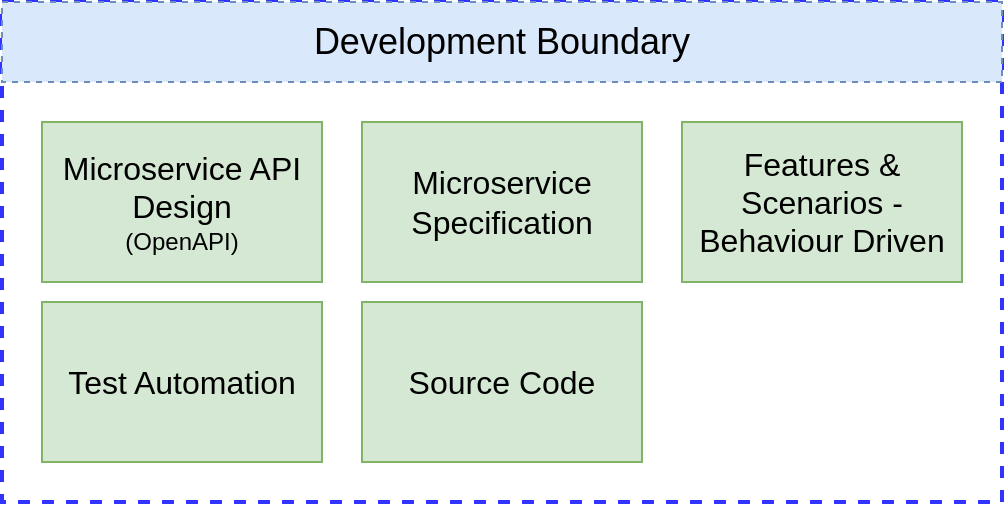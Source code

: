 <mxfile version="14.9.6" type="device"><diagram id="Oz1pxEKi8darIY-afutS" name="Página-1"><mxGraphModel dx="1038" dy="607" grid="1" gridSize="10" guides="1" tooltips="1" connect="1" arrows="1" fold="1" page="1" pageScale="1" pageWidth="827" pageHeight="1169" math="0" shadow="0"><root><mxCell id="0"/><mxCell id="1" parent="0"/><mxCell id="F41YS3nfuwHjWBvIlTRY-1" value="" style="rounded=0;whiteSpace=wrap;html=1;dashed=1;fillColor=none;strokeColor=#3333FF;strokeWidth=2;" parent="1" vertex="1"><mxGeometry x="30" y="40" width="500" height="250" as="geometry"/></mxCell><mxCell id="F41YS3nfuwHjWBvIlTRY-3" value="&lt;span style=&quot;font-size: 18px&quot;&gt;Development Boundary&lt;/span&gt;" style="text;html=1;strokeColor=#6c8ebf;fillColor=#dae8fc;align=center;verticalAlign=middle;whiteSpace=wrap;rounded=0;dashed=1;" parent="1" vertex="1"><mxGeometry x="30" y="40" width="500" height="40" as="geometry"/></mxCell><mxCell id="v-x4CfVWVhVUCC3SoPK2-2" value="&lt;span style=&quot;font-size: 16px&quot;&gt;Microservice API Design&lt;/span&gt;&lt;br&gt;(OpenAPI)" style="rounded=0;whiteSpace=wrap;html=1;fillColor=#d5e8d4;strokeColor=#82b366;" parent="1" vertex="1"><mxGeometry x="50" y="100" width="140" height="80" as="geometry"/></mxCell><mxCell id="v-x4CfVWVhVUCC3SoPK2-4" value="&lt;span style=&quot;font-size: 16px&quot;&gt;Features &amp;amp; Scenarios - Behaviour Driven&lt;/span&gt;" style="rounded=0;whiteSpace=wrap;html=1;fillColor=#d5e8d4;strokeColor=#82b366;" parent="1" vertex="1"><mxGeometry x="370" y="100" width="140" height="80" as="geometry"/></mxCell><mxCell id="v-x4CfVWVhVUCC3SoPK2-6" value="&lt;span style=&quot;font-size: 16px&quot;&gt;Source Code&lt;/span&gt;" style="rounded=0;whiteSpace=wrap;html=1;fillColor=#d5e8d4;strokeColor=#82b366;" parent="1" vertex="1"><mxGeometry x="210" y="190" width="140" height="80" as="geometry"/></mxCell><mxCell id="v-x4CfVWVhVUCC3SoPK2-7" value="&lt;span style=&quot;font-size: 16px&quot;&gt;Test Automation&lt;/span&gt;" style="rounded=0;whiteSpace=wrap;html=1;fillColor=#d5e8d4;strokeColor=#82b366;" parent="1" vertex="1"><mxGeometry x="50" y="190" width="140" height="80" as="geometry"/></mxCell><mxCell id="1eZRnLlmOCbQ-t0k06cg-6" value="&lt;span style=&quot;font-size: 16px&quot;&gt;Microservice&lt;/span&gt;&lt;br&gt;&lt;span style=&quot;font-size: 16px&quot;&gt;Specification&lt;/span&gt;" style="rounded=0;whiteSpace=wrap;html=1;fillColor=#d5e8d4;strokeColor=#82b366;" parent="1" vertex="1"><mxGeometry x="210" y="100" width="140" height="80" as="geometry"/></mxCell></root></mxGraphModel></diagram></mxfile>